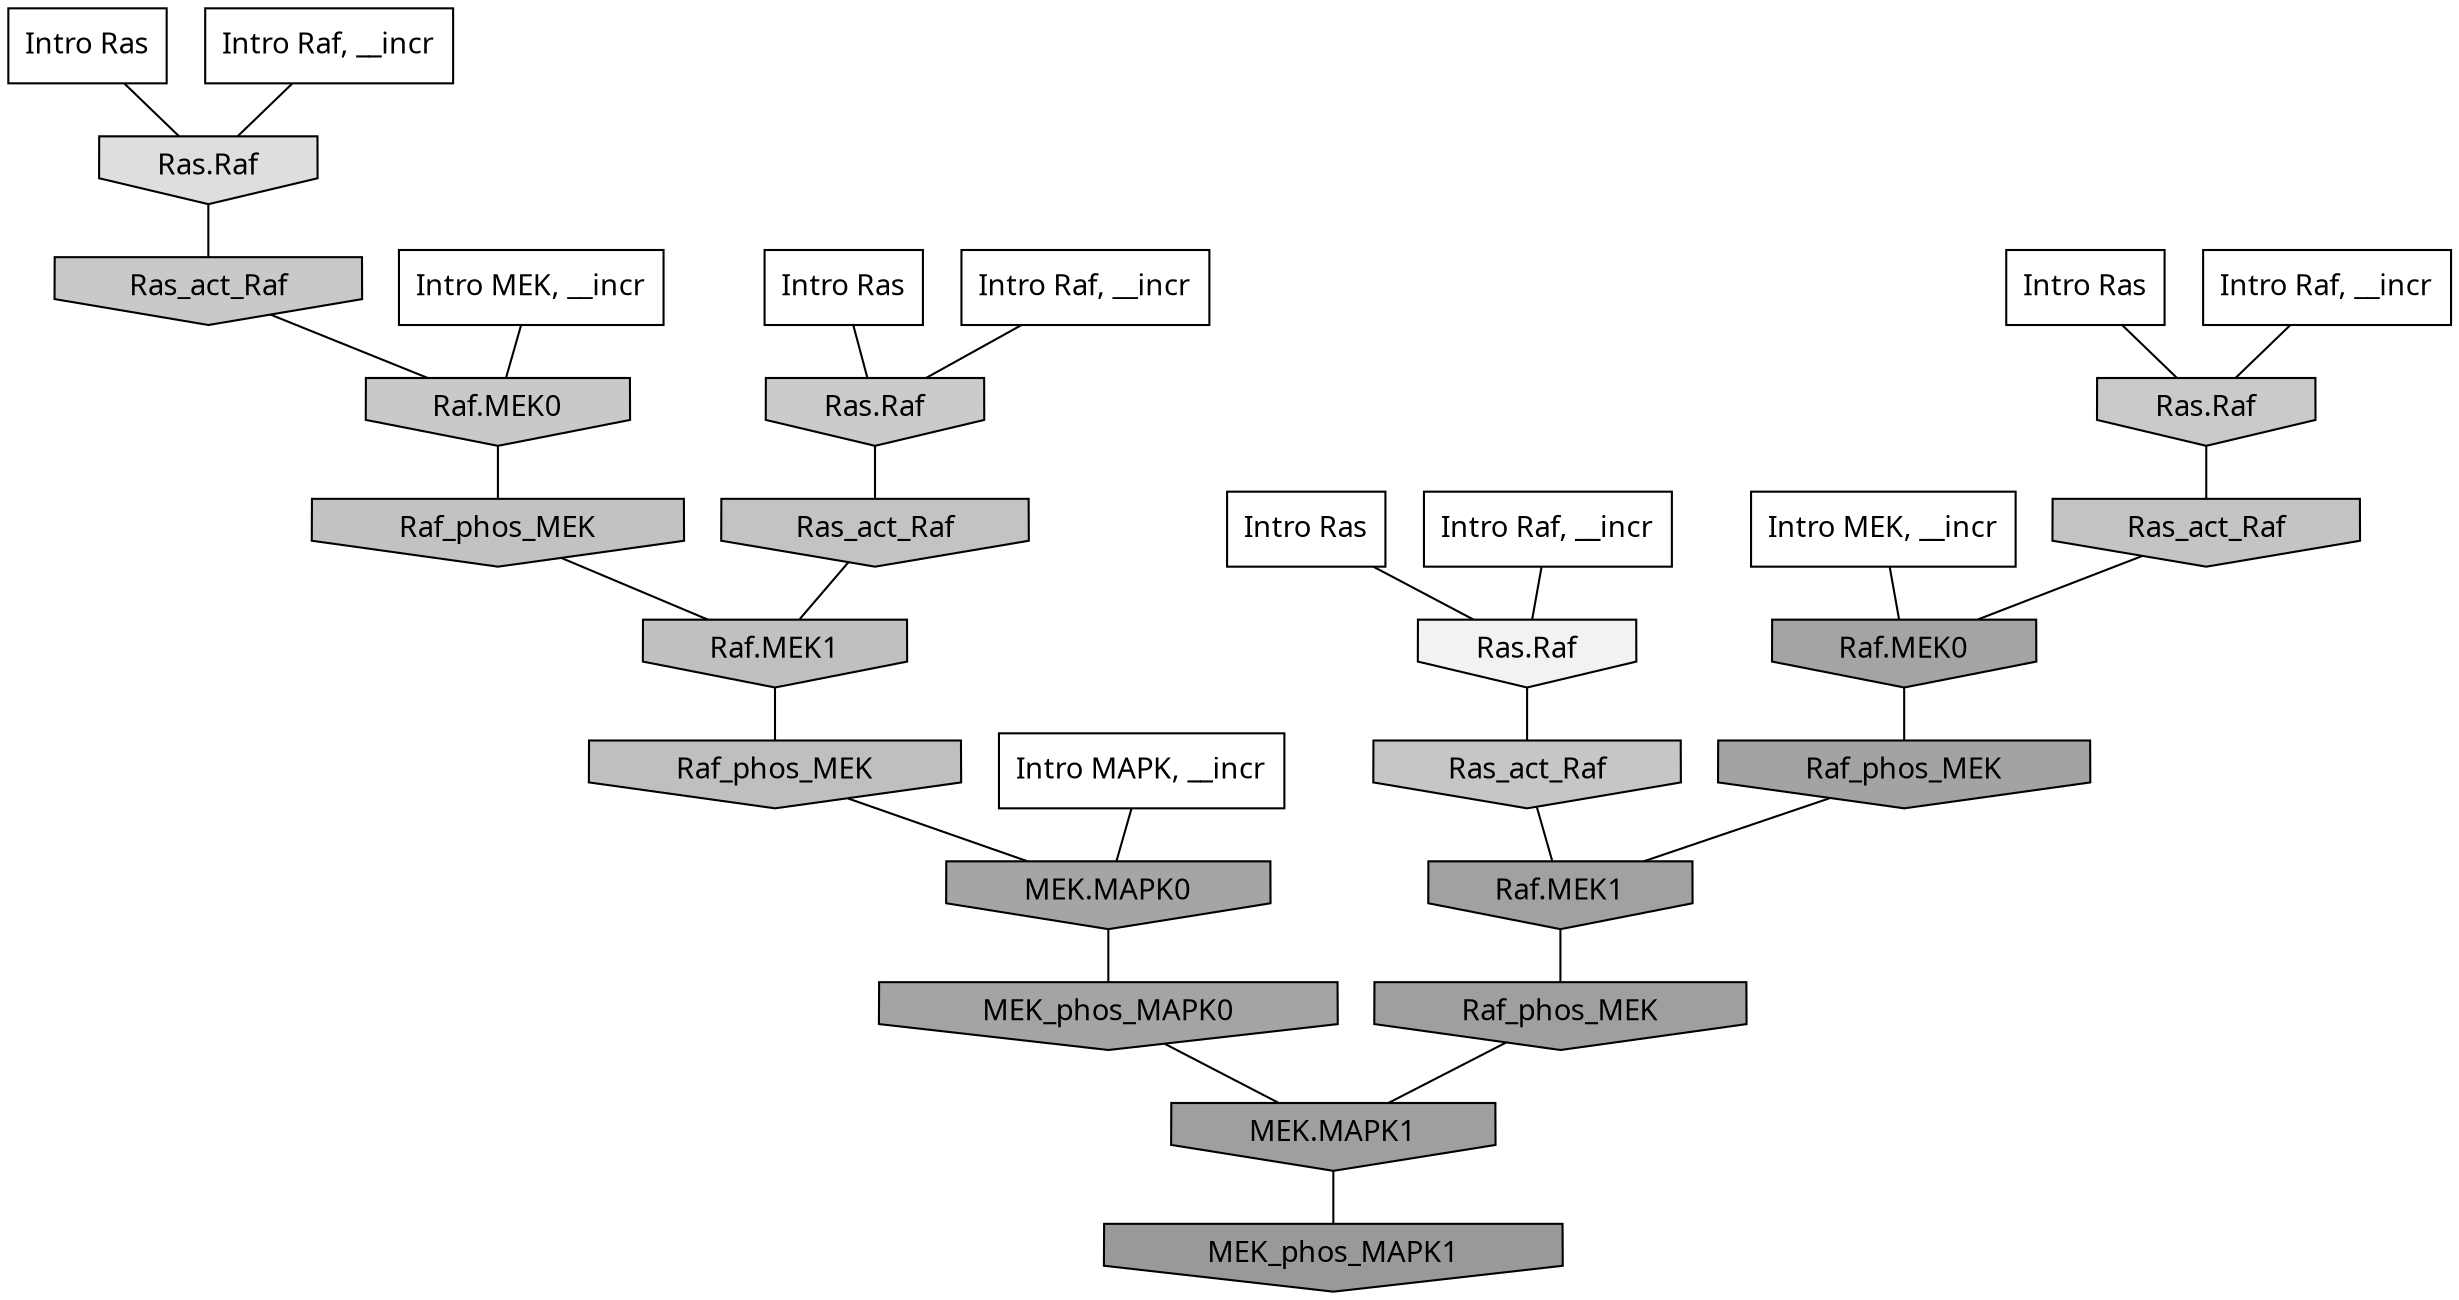 digraph G{
  rankdir="TB";
  ranksep=0.30;
  node [fontname="CMU Serif"];
  edge [fontname="CMU Serif"];
  
  26 [label="Intro Ras", shape=rectangle, style=filled, fillcolor="0.000 0.000 1.000"]
  
  36 [label="Intro Ras", shape=rectangle, style=filled, fillcolor="0.000 0.000 1.000"]
  
  45 [label="Intro Ras", shape=rectangle, style=filled, fillcolor="0.000 0.000 1.000"]
  
  57 [label="Intro Ras", shape=rectangle, style=filled, fillcolor="0.000 0.000 1.000"]
  
  159 [label="Intro Raf, __incr", shape=rectangle, style=filled, fillcolor="0.000 0.000 1.000"]
  
  327 [label="Intro Raf, __incr", shape=rectangle, style=filled, fillcolor="0.000 0.000 1.000"]
  
  863 [label="Intro Raf, __incr", shape=rectangle, style=filled, fillcolor="0.000 0.000 1.000"]
  
  995 [label="Intro Raf, __incr", shape=rectangle, style=filled, fillcolor="0.000 0.000 1.000"]
  
  1158 [label="Intro MEK, __incr", shape=rectangle, style=filled, fillcolor="0.000 0.000 1.000"]
  
  1345 [label="Intro MEK, __incr", shape=rectangle, style=filled, fillcolor="0.000 0.000 1.000"]
  
  2790 [label="Intro MAPK, __incr", shape=rectangle, style=filled, fillcolor="0.000 0.000 1.000"]
  
  3695 [label="Ras.Raf", shape=invhouse, style=filled, fillcolor="0.000 0.000 0.947"]
  
  4910 [label="Ras.Raf", shape=invhouse, style=filled, fillcolor="0.000 0.000 0.868"]
  
  6281 [label="Ras.Raf", shape=invhouse, style=filled, fillcolor="0.000 0.000 0.793"]
  
  6345 [label="Ras.Raf", shape=invhouse, style=filled, fillcolor="0.000 0.000 0.791"]
  
  6407 [label="Ras_act_Raf", shape=invhouse, style=filled, fillcolor="0.000 0.000 0.788"]
  
  6412 [label="Raf.MEK0", shape=invhouse, style=filled, fillcolor="0.000 0.000 0.788"]
  
  6753 [label="Ras_act_Raf", shape=invhouse, style=filled, fillcolor="0.000 0.000 0.775"]
  
  6921 [label="Ras_act_Raf", shape=invhouse, style=filled, fillcolor="0.000 0.000 0.769"]
  
  7012 [label="Ras_act_Raf", shape=invhouse, style=filled, fillcolor="0.000 0.000 0.765"]
  
  7237 [label="Raf_phos_MEK", shape=invhouse, style=filled, fillcolor="0.000 0.000 0.758"]
  
  7496 [label="Raf.MEK1", shape=invhouse, style=filled, fillcolor="0.000 0.000 0.751"]
  
  7602 [label="Raf_phos_MEK", shape=invhouse, style=filled, fillcolor="0.000 0.000 0.747"]
  
  11873 [label="MEK.MAPK0", shape=invhouse, style=filled, fillcolor="0.000 0.000 0.646"]
  
  12018 [label="MEK_phos_MAPK0", shape=invhouse, style=filled, fillcolor="0.000 0.000 0.644"]
  
  12133 [label="Raf.MEK0", shape=invhouse, style=filled, fillcolor="0.000 0.000 0.642"]
  
  12328 [label="Raf_phos_MEK", shape=invhouse, style=filled, fillcolor="0.000 0.000 0.639"]
  
  12906 [label="Raf.MEK1", shape=invhouse, style=filled, fillcolor="0.000 0.000 0.630"]
  
  13168 [label="Raf_phos_MEK", shape=invhouse, style=filled, fillcolor="0.000 0.000 0.625"]
  
  13170 [label="MEK.MAPK1", shape=invhouse, style=filled, fillcolor="0.000 0.000 0.625"]
  
  14999 [label="MEK_phos_MAPK1", shape=invhouse, style=filled, fillcolor="0.000 0.000 0.600"]
  
  
  13170 -> 14999 [dir=none, color="0.000 0.000 0.000"] 
  13168 -> 13170 [dir=none, color="0.000 0.000 0.000"] 
  12906 -> 13168 [dir=none, color="0.000 0.000 0.000"] 
  12328 -> 12906 [dir=none, color="0.000 0.000 0.000"] 
  12133 -> 12328 [dir=none, color="0.000 0.000 0.000"] 
  12018 -> 13170 [dir=none, color="0.000 0.000 0.000"] 
  11873 -> 12018 [dir=none, color="0.000 0.000 0.000"] 
  7602 -> 11873 [dir=none, color="0.000 0.000 0.000"] 
  7496 -> 7602 [dir=none, color="0.000 0.000 0.000"] 
  7237 -> 7496 [dir=none, color="0.000 0.000 0.000"] 
  7012 -> 7496 [dir=none, color="0.000 0.000 0.000"] 
  6921 -> 12133 [dir=none, color="0.000 0.000 0.000"] 
  6753 -> 12906 [dir=none, color="0.000 0.000 0.000"] 
  6412 -> 7237 [dir=none, color="0.000 0.000 0.000"] 
  6407 -> 6412 [dir=none, color="0.000 0.000 0.000"] 
  6345 -> 6921 [dir=none, color="0.000 0.000 0.000"] 
  6281 -> 7012 [dir=none, color="0.000 0.000 0.000"] 
  4910 -> 6407 [dir=none, color="0.000 0.000 0.000"] 
  3695 -> 6753 [dir=none, color="0.000 0.000 0.000"] 
  2790 -> 11873 [dir=none, color="0.000 0.000 0.000"] 
  1345 -> 6412 [dir=none, color="0.000 0.000 0.000"] 
  1158 -> 12133 [dir=none, color="0.000 0.000 0.000"] 
  995 -> 4910 [dir=none, color="0.000 0.000 0.000"] 
  863 -> 6281 [dir=none, color="0.000 0.000 0.000"] 
  327 -> 3695 [dir=none, color="0.000 0.000 0.000"] 
  159 -> 6345 [dir=none, color="0.000 0.000 0.000"] 
  57 -> 6281 [dir=none, color="0.000 0.000 0.000"] 
  45 -> 3695 [dir=none, color="0.000 0.000 0.000"] 
  36 -> 6345 [dir=none, color="0.000 0.000 0.000"] 
  26 -> 4910 [dir=none, color="0.000 0.000 0.000"] 
  
  }

